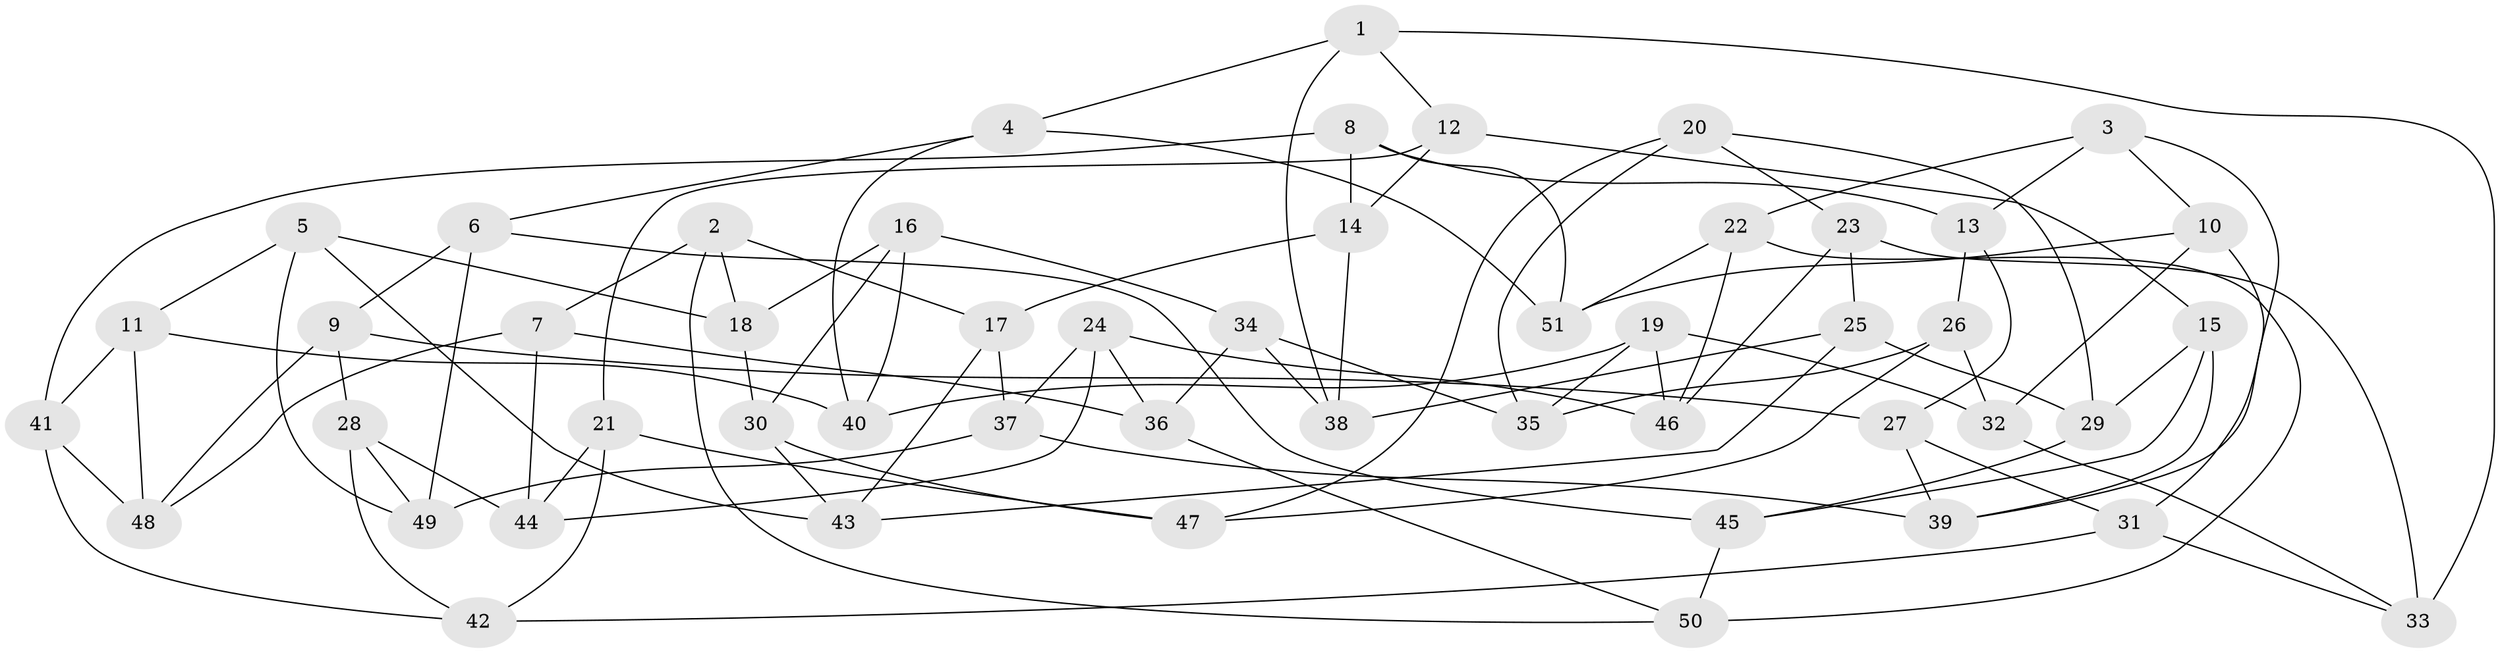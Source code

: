 // Generated by graph-tools (version 1.1) at 2025/27/03/09/25 03:27:02]
// undirected, 51 vertices, 102 edges
graph export_dot {
graph [start="1"]
  node [color=gray90,style=filled];
  1;
  2;
  3;
  4;
  5;
  6;
  7;
  8;
  9;
  10;
  11;
  12;
  13;
  14;
  15;
  16;
  17;
  18;
  19;
  20;
  21;
  22;
  23;
  24;
  25;
  26;
  27;
  28;
  29;
  30;
  31;
  32;
  33;
  34;
  35;
  36;
  37;
  38;
  39;
  40;
  41;
  42;
  43;
  44;
  45;
  46;
  47;
  48;
  49;
  50;
  51;
  1 -- 4;
  1 -- 33;
  1 -- 12;
  1 -- 38;
  2 -- 17;
  2 -- 50;
  2 -- 7;
  2 -- 18;
  3 -- 22;
  3 -- 13;
  3 -- 39;
  3 -- 10;
  4 -- 51;
  4 -- 40;
  4 -- 6;
  5 -- 11;
  5 -- 43;
  5 -- 49;
  5 -- 18;
  6 -- 49;
  6 -- 45;
  6 -- 9;
  7 -- 36;
  7 -- 44;
  7 -- 48;
  8 -- 13;
  8 -- 51;
  8 -- 41;
  8 -- 14;
  9 -- 28;
  9 -- 48;
  9 -- 27;
  10 -- 31;
  10 -- 32;
  10 -- 51;
  11 -- 48;
  11 -- 41;
  11 -- 40;
  12 -- 14;
  12 -- 21;
  12 -- 15;
  13 -- 26;
  13 -- 27;
  14 -- 38;
  14 -- 17;
  15 -- 39;
  15 -- 45;
  15 -- 29;
  16 -- 18;
  16 -- 30;
  16 -- 40;
  16 -- 34;
  17 -- 43;
  17 -- 37;
  18 -- 30;
  19 -- 32;
  19 -- 40;
  19 -- 35;
  19 -- 46;
  20 -- 29;
  20 -- 35;
  20 -- 23;
  20 -- 47;
  21 -- 47;
  21 -- 44;
  21 -- 42;
  22 -- 51;
  22 -- 46;
  22 -- 50;
  23 -- 33;
  23 -- 25;
  23 -- 46;
  24 -- 37;
  24 -- 46;
  24 -- 36;
  24 -- 44;
  25 -- 29;
  25 -- 38;
  25 -- 43;
  26 -- 32;
  26 -- 35;
  26 -- 47;
  27 -- 31;
  27 -- 39;
  28 -- 44;
  28 -- 49;
  28 -- 42;
  29 -- 45;
  30 -- 47;
  30 -- 43;
  31 -- 42;
  31 -- 33;
  32 -- 33;
  34 -- 38;
  34 -- 36;
  34 -- 35;
  36 -- 50;
  37 -- 49;
  37 -- 39;
  41 -- 42;
  41 -- 48;
  45 -- 50;
}
